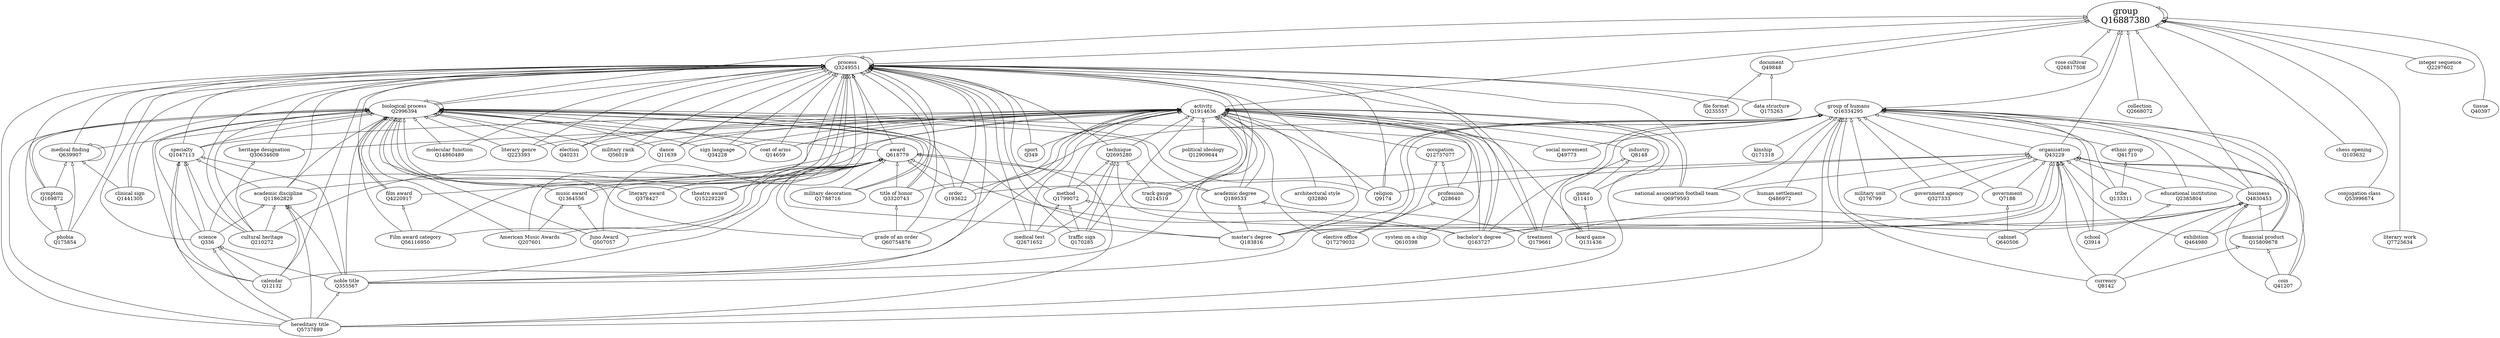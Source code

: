 strict digraph {
	graph [nodesep=0.15,
		rankdir=BT,
		ranksep=1
	];
	"group
Q16887380"	[fontsize=24];
	"group
Q16887380" -> "group
Q16887380"	[arrowhead=o,
		color="#111111"];
	"biological process
Q2996394"	[color="#111111"];
	"biological process
Q2996394" -> "group
Q16887380"	[arrowhead=o,
		color="#111111"];
	"biological process
Q2996394" -> "biological process
Q2996394"	[arrowhead=o,
		color="#111111"];
	"process
Q3249551"	[color="#111111"];
	"biological process
Q2996394" -> "process
Q3249551"	[arrowhead=o,
		color="#111111"];
	"process
Q3249551" -> "group
Q16887380"	[arrowhead=o,
		color="#111111"];
	"process
Q3249551" -> "process
Q3249551"	[arrowhead=o,
		color="#111111"];
	"molecular function
Q14860489"	[color="#111111"];
	"molecular function
Q14860489" -> "biological process
Q2996394"	[arrowhead=o,
		color="#111111"];
	"molecular function
Q14860489" -> "process
Q3249551"	[arrowhead=o,
		color="#111111"];
	"award
Q618779" -> "biological process
Q2996394"	[arrowhead=o,
		color="#111111"];
	"award
Q618779" -> "process
Q3249551"	[arrowhead=o,
		color="#111111"];
	"grade of an order
Q60754876" -> "biological process
Q2996394"	[arrowhead=o,
		color="#111111"];
	"grade of an order
Q60754876" -> "process
Q3249551"	[arrowhead=o,
		color="#111111"];
	"grade of an order
Q60754876" -> "award
Q618779"	[arrowhead=o,
		color="#111111"];
	"grade of an order
Q60754876" -> "title of honor
Q3320743"	[arrowhead=o,
		color="#111111"];
	"activity
Q1914636"	[color="#111111"];
	"grade of an order
Q60754876" -> "activity
Q1914636"	[arrowhead=o,
		color="#111111"];
	"title of honor
Q3320743" -> "biological process
Q2996394"	[arrowhead=o,
		color="#111111"];
	"title of honor
Q3320743" -> "process
Q3249551"	[arrowhead=o,
		color="#111111"];
	"title of honor
Q3320743" -> "award
Q618779"	[arrowhead=o,
		color="#111111"];
	"title of honor
Q3320743" -> "activity
Q1914636"	[arrowhead=o,
		color="#111111"];
	"activity
Q1914636" -> "group
Q16887380"	[arrowhead=o,
		color="#111111"];
	"academic discipline
Q11862829"	[color="#111111"];
	"academic discipline
Q11862829" -> "biological process
Q2996394"	[arrowhead=o,
		color="#111111"];
	"academic discipline
Q11862829" -> "process
Q3249551"	[arrowhead=o,
		color="#111111"];
	"academic discipline
Q11862829" -> "activity
Q1914636"	[arrowhead=o,
		color="#111111"];
	"specialty
Q1047113"	[color="#111111"];
	"academic discipline
Q11862829" -> "specialty
Q1047113"	[arrowhead=o,
		color="#111111"];
	"specialty
Q1047113" -> "biological process
Q2996394"	[arrowhead=o,
		color="#111111"];
	"specialty
Q1047113" -> "process
Q3249551"	[arrowhead=o,
		color="#111111"];
	"specialty
Q1047113" -> "activity
Q1914636"	[arrowhead=o,
		color="#111111"];
	"occupation
Q12737077"	[color="#111111"];
	"occupation
Q12737077" -> "activity
Q1914636"	[arrowhead=o,
		color="#111111"];
	"academic degree
Q189533" -> "biological process
Q2996394"	[arrowhead=o,
		color="#111111"];
	"academic degree
Q189533" -> "process
Q3249551"	[arrowhead=o,
		color="#111111"];
	"academic degree
Q189533" -> "award
Q618779"	[arrowhead=o,
		color="#111111"];
	"academic degree
Q189533" -> "activity
Q1914636"	[arrowhead=o,
		color="#111111"];
	"ethnic group
Q41710"	[color="#111111"];
	"group of humans
Q16334295"	[color="#111111"];
	"ethnic group
Q41710" -> "group of humans
Q16334295"	[arrowhead=o,
		color="#111111"];
	"group of humans
Q16334295" -> "group
Q16887380"	[arrowhead=o,
		color="#111111"];
	"profession
Q28640"	[color="#111111"];
	"profession
Q28640" -> "activity
Q1914636"	[arrowhead=o,
		color="#111111"];
	"profession
Q28640" -> "occupation
Q12737077"	[arrowhead=o,
		color="#111111"];
	"heritage designation
Q30634609" -> "process
Q3249551"	[arrowhead=o,
		color="#111111"];
	"heritage designation
Q30634609" -> "activity
Q1914636"	[arrowhead=o,
		color="#111111"];
	"rose cultivar
Q26817508"	[color="#111111"];
	"rose cultivar
Q26817508" -> "group
Q16887380"	[arrowhead=o,
		color="#111111",
		minlen=1];
	"organization
Q43229"	[color="#111111"];
	"organization
Q43229" -> "group
Q16887380"	[arrowhead=o,
		color="#111111"];
	"organization
Q43229" -> "group of humans
Q16334295"	[arrowhead=o,
		color="#111111"];
	"collection
Q2668072"	[color="#111111"];
	"collection
Q2668072" -> "group
Q16887380"	[arrowhead=o,
		color="#111111",
		minlen=2];
	"traffic sign
Q170285" -> "process
Q3249551"	[arrowhead=o,
		color="#111111"];
	"traffic sign
Q170285" -> "activity
Q1914636"	[arrowhead=o,
		color="#111111"];
	"method
Q1799072"	[color="#111111"];
	"traffic sign
Q170285" -> "method
Q1799072"	[arrowhead=o,
		color="#111111"];
	"technique
Q2695280"	[color="#111111"];
	"traffic sign
Q170285" -> "technique
Q2695280"	[arrowhead=o,
		color="#111111"];
	"method
Q1799072" -> "process
Q3249551"	[arrowhead=o,
		color="#111111"];
	"method
Q1799072" -> "activity
Q1914636"	[arrowhead=o,
		color="#111111"];
	"method
Q1799072" -> "technique
Q2695280"	[arrowhead=o,
		color="#111111"];
	"technique
Q2695280" -> "process
Q3249551"	[arrowhead=o,
		color="#111111"];
	"technique
Q2695280" -> "activity
Q1914636"	[arrowhead=o,
		color="#111111"];
	"cultural heritage
Q210272" -> "biological process
Q2996394"	[arrowhead=o,
		color="#111111"];
	"cultural heritage
Q210272" -> "process
Q3249551"	[arrowhead=o,
		color="#111111"];
	"cultural heritage
Q210272" -> "activity
Q1914636"	[arrowhead=o,
		color="#111111"];
	"cultural heritage
Q210272" -> "academic discipline
Q11862829"	[arrowhead=o,
		color="#111111"];
	"cultural heritage
Q210272" -> "specialty
Q1047113"	[arrowhead=o,
		color="#111111"];
	"cultural heritage
Q210272" -> "heritage designation
Q30634609"	[arrowhead=o,
		color="#111111"];
	"currency
Q8142" -> "group of humans
Q16334295"	[arrowhead=o,
		color="#111111"];
	"currency
Q8142" -> "organization
Q43229"	[arrowhead=o,
		color="#111111"];
	"currency
Q8142" -> "financial product
Q15809678"	[arrowhead=o,
		color="#111111"];
	"currency
Q8142" -> "business
Q4830453"	[arrowhead=o,
		color="#111111"];
	"financial product
Q15809678" -> "group of humans
Q16334295"	[arrowhead=o,
		color="#111111"];
	"financial product
Q15809678" -> "organization
Q43229"	[arrowhead=o,
		color="#111111"];
	"financial product
Q15809678" -> "business
Q4830453"	[arrowhead=o,
		color="#111111"];
	"business
Q4830453" -> "group
Q16887380"	[arrowhead=o,
		color="#111111"];
	"business
Q4830453" -> "group of humans
Q16334295"	[arrowhead=o,
		color="#111111"];
	"business
Q4830453" -> "organization
Q43229"	[arrowhead=o,
		color="#111111"];
	"political ideology
Q12909644" -> "activity
Q1914636"	[arrowhead=o,
		color="#111111",
		minlen=1];
	"noble title
Q355567" -> "biological process
Q2996394"	[arrowhead=o,
		color="#111111"];
	"noble title
Q355567" -> "process
Q3249551"	[arrowhead=o,
		color="#111111"];
	"noble title
Q355567" -> "award
Q618779"	[arrowhead=o,
		color="#111111"];
	"noble title
Q355567" -> "activity
Q1914636"	[arrowhead=o,
		color="#111111"];
	"noble title
Q355567" -> "academic discipline
Q11862829"	[arrowhead=o,
		color="#111111"];
	"noble title
Q355567" -> "specialty
Q1047113"	[arrowhead=o,
		color="#111111"];
	"noble title
Q355567" -> "group of humans
Q16334295"	[arrowhead=o,
		color="#111111"];
	"science
Q336"	[color="#111111"];
	"noble title
Q355567" -> "science
Q336"	[arrowhead=o,
		color="#111111"];
	"science
Q336" -> "biological process
Q2996394"	[arrowhead=o,
		color="#111111"];
	"science
Q336" -> "process
Q3249551"	[arrowhead=o,
		color="#111111"];
	"science
Q336" -> "activity
Q1914636"	[arrowhead=o,
		color="#111111"];
	"science
Q336" -> "academic discipline
Q11862829"	[arrowhead=o,
		color="#111111"];
	"science
Q336" -> "specialty
Q1047113"	[arrowhead=o,
		color="#111111"];
	"literary genre
Q223393" -> "biological process
Q2996394"	[arrowhead=o,
		color="#111111"];
	"literary genre
Q223393" -> "process
Q3249551"	[arrowhead=o,
		color="#111111"];
	"literary genre
Q223393" -> "activity
Q1914636"	[arrowhead=o,
		color="#111111"];
	"national association football team
Q6979593"	[color="#111111"];
	"national association football team
Q6979593" -> "process
Q3249551"	[arrowhead=o,
		color="#111111"];
	"national association football team
Q6979593" -> "activity
Q1914636"	[arrowhead=o,
		color="#111111"];
	"national association football team
Q6979593" -> "group of humans
Q16334295"	[arrowhead=o,
		color="#111111"];
	"national association football team
Q6979593" -> "organization
Q43229"	[arrowhead=o,
		color="#111111"];
	"kinship
Q171318"	[color="#111111"];
	"kinship
Q171318" -> "group of humans
Q16334295"	[arrowhead=o,
		color="#111111",
		minlen=1];
	"bachelor's degree
Q163727" -> "biological process
Q2996394"	[arrowhead=o,
		color="#111111"];
	"bachelor's degree
Q163727" -> "process
Q3249551"	[arrowhead=o,
		color="#111111"];
	"bachelor's degree
Q163727" -> "award
Q618779"	[arrowhead=o,
		color="#111111"];
	"bachelor's degree
Q163727" -> "activity
Q1914636"	[arrowhead=o,
		color="#111111"];
	"bachelor's degree
Q163727" -> "academic degree
Q189533"	[arrowhead=o,
		color="#111111"];
	"bachelor's degree
Q163727" -> "group of humans
Q16334295"	[arrowhead=o,
		color="#111111"];
	"bachelor's degree
Q163727" -> "organization
Q43229"	[arrowhead=o,
		color="#111111"];
	"bachelor's degree
Q163727" -> "business
Q4830453"	[arrowhead=o,
		color="#111111"];
	"election
Q40231" -> "biological process
Q2996394"	[arrowhead=o,
		color="#111111"];
	"election
Q40231" -> "process
Q3249551"	[arrowhead=o,
		color="#111111"];
	"election
Q40231" -> "activity
Q1914636"	[arrowhead=o,
		color="#111111"];
	"hereditary title
Q5737899" -> "biological process
Q2996394"	[arrowhead=o,
		color="#111111"];
	"hereditary title
Q5737899" -> "process
Q3249551"	[arrowhead=o,
		color="#111111"];
	"hereditary title
Q5737899" -> "award
Q618779"	[arrowhead=o,
		color="#111111"];
	"hereditary title
Q5737899" -> "activity
Q1914636"	[arrowhead=o,
		color="#111111"];
	"hereditary title
Q5737899" -> "academic discipline
Q11862829"	[arrowhead=o,
		color="#111111"];
	"hereditary title
Q5737899" -> "specialty
Q1047113"	[arrowhead=o,
		color="#111111"];
	"hereditary title
Q5737899" -> "group of humans
Q16334295"	[arrowhead=o,
		color="#111111"];
	"hereditary title
Q5737899" -> "noble title
Q355567"	[arrowhead=o,
		color="#111111"];
	"hereditary title
Q5737899" -> "science
Q336"	[arrowhead=o,
		color="#111111"];
	"file format
Q235557" -> "process
Q3249551"	[arrowhead=o,
		color="#111111"];
	"document
Q49848"	[color="#111111"];
	"file format
Q235557" -> "document
Q49848"	[arrowhead=o,
		color="#111111"];
	"document
Q49848" -> "group
Q16887380"	[arrowhead=o,
		color="#111111"];
	"symptom
Q169872" -> "biological process
Q2996394"	[arrowhead=o,
		color="#111111"];
	"symptom
Q169872" -> "process
Q3249551"	[arrowhead=o,
		color="#111111"];
	"medical finding
Q639907"	[color="#111111"];
	"symptom
Q169872" -> "medical finding
Q639907"	[arrowhead=o,
		color="#111111"];
	"medical finding
Q639907" -> "biological process
Q2996394"	[arrowhead=o,
		color="#111111"];
	"medical finding
Q639907" -> "process
Q3249551"	[arrowhead=o,
		color="#111111"];
	"medical finding
Q639907" -> "medical finding
Q639907"	[arrowhead=o,
		color="#111111"];
	"military unit
Q176799"	[color="#111111"];
	"military unit
Q176799" -> "group of humans
Q16334295"	[arrowhead=o,
		color="#111111"];
	"military unit
Q176799" -> "organization
Q43229"	[arrowhead=o,
		color="#111111"];
	"chess opening
Q103632"	[color="#111111"];
	"chess opening
Q103632" -> "group
Q16887380"	[arrowhead=o,
		color="#111111",
		minlen=3];
	"calendar
Q12132"	[color="#111111"];
	"calendar
Q12132" -> "biological process
Q2996394"	[arrowhead=o,
		color="#111111"];
	"calendar
Q12132" -> "process
Q3249551"	[arrowhead=o,
		color="#111111"];
	"calendar
Q12132" -> "activity
Q1914636"	[arrowhead=o,
		color="#111111"];
	"calendar
Q12132" -> "academic discipline
Q11862829"	[arrowhead=o,
		color="#111111"];
	"calendar
Q12132" -> "specialty
Q1047113"	[arrowhead=o,
		color="#111111"];
	"calendar
Q12132" -> "science
Q336"	[arrowhead=o,
		color="#111111"];
	"master's degree
Q183816" -> "biological process
Q2996394"	[arrowhead=o,
		color="#111111"];
	"master's degree
Q183816" -> "process
Q3249551"	[arrowhead=o,
		color="#111111"];
	"master's degree
Q183816" -> "award
Q618779"	[arrowhead=o,
		color="#111111"];
	"master's degree
Q183816" -> "activity
Q1914636"	[arrowhead=o,
		color="#111111"];
	"master's degree
Q183816" -> "academic degree
Q189533"	[arrowhead=o,
		color="#111111"];
	"master's degree
Q183816" -> "group of humans
Q16334295"	[arrowhead=o,
		color="#111111"];
	"master's degree
Q183816" -> "organization
Q43229"	[arrowhead=o,
		color="#111111"];
	"master's degree
Q183816" -> "business
Q4830453"	[arrowhead=o,
		color="#111111"];
	"sport
Q349"	[color="#111111"];
	"sport
Q349" -> "process
Q3249551"	[arrowhead=o,
		color="#111111"];
	"sport
Q349" -> "activity
Q1914636"	[arrowhead=o,
		color="#111111"];
	"clinical sign
Q1441305" -> "biological process
Q2996394"	[arrowhead=o,
		color="#111111"];
	"clinical sign
Q1441305" -> "process
Q3249551"	[arrowhead=o,
		color="#111111"];
	"clinical sign
Q1441305" -> "medical finding
Q639907"	[arrowhead=o,
		color="#111111"];
	"elective office
Q17279032" -> "activity
Q1914636"	[arrowhead=o,
		color="#111111"];
	"elective office
Q17279032" -> "occupation
Q12737077"	[arrowhead=o,
		color="#111111"];
	"elective office
Q17279032" -> "profession
Q28640"	[arrowhead=o,
		color="#111111"];
	"phobia
Q175854" -> "biological process
Q2996394"	[arrowhead=o,
		color="#111111"];
	"phobia
Q175854" -> "process
Q3249551"	[arrowhead=o,
		color="#111111"];
	"phobia
Q175854" -> "symptom
Q169872"	[arrowhead=o,
		color="#111111"];
	"phobia
Q175854" -> "medical finding
Q639907"	[arrowhead=o,
		color="#111111"];
	"military rank
Q56019" -> "biological process
Q2996394"	[arrowhead=o,
		color="#111111"];
	"military rank
Q56019" -> "process
Q3249551"	[arrowhead=o,
		color="#111111"];
	"military rank
Q56019" -> "activity
Q1914636"	[arrowhead=o,
		color="#111111"];
	"film award
Q4220917" -> "biological process
Q2996394"	[arrowhead=o,
		color="#111111"];
	"film award
Q4220917" -> "process
Q3249551"	[arrowhead=o,
		color="#111111"];
	"film award
Q4220917" -> "award
Q618779"	[arrowhead=o,
		color="#111111"];
	"medical test
Q2671652"	[color="#111111"];
	"medical test
Q2671652" -> "process
Q3249551"	[arrowhead=o,
		color="#111111"];
	"medical test
Q2671652" -> "activity
Q1914636"	[arrowhead=o,
		color="#111111"];
	"medical test
Q2671652" -> "method
Q1799072"	[arrowhead=o,
		color="#111111"];
	"medical test
Q2671652" -> "technique
Q2695280"	[arrowhead=o,
		color="#111111"];
	"track gauge
Q214519" -> "process
Q3249551"	[arrowhead=o,
		color="#111111"];
	"track gauge
Q214519" -> "activity
Q1914636"	[arrowhead=o,
		color="#111111"];
	"track gauge
Q214519" -> "technique
Q2695280"	[arrowhead=o,
		color="#111111"];
	"educational institution
Q2385804"	[color="#111111"];
	"educational institution
Q2385804" -> "group of humans
Q16334295"	[arrowhead=o,
		color="#111111"];
	"educational institution
Q2385804" -> "organization
Q43229"	[arrowhead=o,
		color="#111111"];
	"literary award
Q378427" -> "biological process
Q2996394"	[arrowhead=o,
		color="#111111"];
	"literary award
Q378427" -> "process
Q3249551"	[arrowhead=o,
		color="#111111"];
	"literary award
Q378427" -> "award
Q618779"	[arrowhead=o,
		color="#111111"];
	"theatre award
Q15229229" -> "biological process
Q2996394"	[arrowhead=o,
		color="#111111"];
	"theatre award
Q15229229" -> "process
Q3249551"	[arrowhead=o,
		color="#111111"];
	"theatre award
Q15229229" -> "award
Q618779"	[arrowhead=o,
		color="#111111"];
	"conjugation class
Q53996674" -> "group
Q16887380"	[arrowhead=o,
		color="#111111",
		minlen=4];
	"religion
Q9174" -> "biological process
Q2996394"	[arrowhead=o,
		color="#111111"];
	"religion
Q9174" -> "process
Q3249551"	[arrowhead=o,
		color="#111111"];
	"religion
Q9174" -> "activity
Q1914636"	[arrowhead=o,
		color="#111111"];
	"religion
Q9174" -> "group of humans
Q16334295"	[arrowhead=o,
		color="#111111"];
	"religion
Q9174" -> "organization
Q43229"	[arrowhead=o,
		color="#111111"];
	"human settlement
Q486972"	[color="#111111"];
	"human settlement
Q486972" -> "group of humans
Q16334295"	[arrowhead=o,
		color="#111111",
		minlen=2];
	"architectural style
Q32880"	[color="#111111"];
	"architectural style
Q32880" -> "activity
Q1914636"	[arrowhead=o,
		color="#111111",
		minlen=2];
	"literary work
Q7725634"	[color="#111111"];
	"literary work
Q7725634" -> "group
Q16887380"	[arrowhead=o,
		color="#111111",
		minlen=5];
	"government
Q7188"	[color="#111111"];
	"government
Q7188" -> "group of humans
Q16334295"	[arrowhead=o,
		color="#111111"];
	"government
Q7188" -> "organization
Q43229"	[arrowhead=o,
		color="#111111"];
	"Juno Award
Q507057" -> "biological process
Q2996394"	[arrowhead=o,
		color="#111111"];
	"Juno Award
Q507057" -> "process
Q3249551"	[arrowhead=o,
		color="#111111"];
	"Juno Award
Q507057" -> "award
Q618779"	[arrowhead=o,
		color="#111111"];
	"Juno Award
Q507057" -> "music award
Q1364556"	[arrowhead=o,
		color="#111111"];
	"music award
Q1364556" -> "biological process
Q2996394"	[arrowhead=o,
		color="#111111"];
	"music award
Q1364556" -> "process
Q3249551"	[arrowhead=o,
		color="#111111"];
	"music award
Q1364556" -> "award
Q618779"	[arrowhead=o,
		color="#111111"];
	"exhibition
Q464980" -> "group of humans
Q16334295"	[arrowhead=o,
		color="#111111"];
	"exhibition
Q464980" -> "organization
Q43229"	[arrowhead=o,
		color="#111111"];
	"exhibition
Q464980" -> "business
Q4830453"	[arrowhead=o,
		color="#111111"];
	"coin
Q41207" -> "group of humans
Q16334295"	[arrowhead=o,
		color="#111111"];
	"coin
Q41207" -> "organization
Q43229"	[arrowhead=o,
		color="#111111"];
	"coin
Q41207" -> "financial product
Q15809678"	[arrowhead=o,
		color="#111111"];
	"coin
Q41207" -> "business
Q4830453"	[arrowhead=o,
		color="#111111"];
	"treatment
Q179661" -> "process
Q3249551"	[arrowhead=o,
		color="#111111"];
	"treatment
Q179661" -> "activity
Q1914636"	[arrowhead=o,
		color="#111111"];
	"treatment
Q179661" -> "group of humans
Q16334295"	[arrowhead=o,
		color="#111111"];
	"treatment
Q179661" -> "organization
Q43229"	[arrowhead=o,
		color="#111111"];
	"treatment
Q179661" -> "method
Q1799072"	[arrowhead=o,
		color="#111111"];
	"treatment
Q179661" -> "technique
Q2695280"	[arrowhead=o,
		color="#111111"];
	"treatment
Q179661" -> "business
Q4830453"	[arrowhead=o,
		color="#111111"];
	"system on a chip
Q610398"	[color="#111111"];
	"system on a chip
Q610398" -> "activity
Q1914636"	[arrowhead=o,
		color="#111111",
		minlen=3];
	"industry
Q8148"	[color="#111111"];
	"industry
Q8148" -> "activity
Q1914636"	[arrowhead=o,
		color="#111111"];
	"tribe
Q133311"	[color="#111111"];
	"tribe
Q133311" -> "ethnic group
Q41710"	[arrowhead=o,
		color="#111111"];
	"tribe
Q133311" -> "group of humans
Q16334295"	[arrowhead=o,
		color="#111111"];
	"tribe
Q133311" -> "organization
Q43229"	[arrowhead=o,
		color="#111111"];
	"military decoration
Q1788716" -> "biological process
Q2996394"	[arrowhead=o,
		color="#111111"];
	"military decoration
Q1788716" -> "process
Q3249551"	[arrowhead=o,
		color="#111111"];
	"military decoration
Q1788716" -> "award
Q618779"	[arrowhead=o,
		color="#111111"];
	"Film award category
Q56116950" -> "biological process
Q2996394"	[arrowhead=o,
		color="#111111"];
	"Film award category
Q56116950" -> "process
Q3249551"	[arrowhead=o,
		color="#111111"];
	"Film award category
Q56116950" -> "award
Q618779"	[arrowhead=o,
		color="#111111"];
	"Film award category
Q56116950" -> "film award
Q4220917"	[arrowhead=o,
		color="#111111"];
	"cabinet
Q640506" -> "group of humans
Q16334295"	[arrowhead=o,
		color="#111111"];
	"cabinet
Q640506" -> "organization
Q43229"	[arrowhead=o,
		color="#111111"];
	"cabinet
Q640506" -> "government
Q7188"	[arrowhead=o,
		color="#111111"];
	"dance
Q11639"	[color="#111111"];
	"dance
Q11639" -> "biological process
Q2996394"	[arrowhead=o,
		color="#111111"];
	"dance
Q11639" -> "process
Q3249551"	[arrowhead=o,
		color="#111111"];
	"dance
Q11639" -> "activity
Q1914636"	[arrowhead=o,
		color="#111111"];
	"game
Q11410"	[color="#111111"];
	"game
Q11410" -> "activity
Q1914636"	[arrowhead=o,
		color="#111111"];
	"game
Q11410" -> "industry
Q8148"	[arrowhead=o,
		color="#111111"];
	"sign language
Q34228" -> "biological process
Q2996394"	[arrowhead=o,
		color="#111111"];
	"sign language
Q34228" -> "process
Q3249551"	[arrowhead=o,
		color="#111111"];
	"sign language
Q34228" -> "activity
Q1914636"	[arrowhead=o,
		color="#111111"];
	"integer sequence
Q2297602"	[color="#111111"];
	"integer sequence
Q2297602" -> "group
Q16887380"	[arrowhead=o,
		color="#111111",
		minlen=1];
	"American Music Awards
Q207601" -> "biological process
Q2996394"	[arrowhead=o,
		color="#111111"];
	"American Music Awards
Q207601" -> "process
Q3249551"	[arrowhead=o,
		color="#111111"];
	"American Music Awards
Q207601" -> "award
Q618779"	[arrowhead=o,
		color="#111111"];
	"American Music Awards
Q207601" -> "music award
Q1364556"	[arrowhead=o,
		color="#111111"];
	"school
Q3914"	[color="#111111"];
	"school
Q3914" -> "group of humans
Q16334295"	[arrowhead=o,
		color="#111111"];
	"school
Q3914" -> "organization
Q43229"	[arrowhead=o,
		color="#111111"];
	"school
Q3914" -> "educational institution
Q2385804"	[arrowhead=o,
		color="#111111"];
	"board game
Q131436"	[color="#111111"];
	"board game
Q131436" -> "activity
Q1914636"	[arrowhead=o,
		color="#111111"];
	"board game
Q131436" -> "industry
Q8148"	[arrowhead=o,
		color="#111111"];
	"board game
Q131436" -> "game
Q11410"	[arrowhead=o,
		color="#111111"];
	"social movement
Q49773"	[color="#111111"];
	"social movement
Q49773" -> "activity
Q1914636"	[arrowhead=o,
		color="#111111"];
	"social movement
Q49773" -> "group of humans
Q16334295"	[arrowhead=o,
		color="#111111"];
	"coat of arms
Q14659" -> "biological process
Q2996394"	[arrowhead=o,
		color="#111111"];
	"coat of arms
Q14659" -> "process
Q3249551"	[arrowhead=o,
		color="#111111"];
	"coat of arms
Q14659" -> "activity
Q1914636"	[arrowhead=o,
		color="#111111"];
	"tissue
Q40397" -> "group
Q16887380"	[arrowhead=o,
		color="#111111",
		minlen=2];
	"data structure
Q175263" -> "process
Q3249551"	[arrowhead=o,
		color="#111111"];
	"data structure
Q175263" -> "document
Q49848"	[arrowhead=o,
		color="#111111"];
	"order
Q193622" -> "biological process
Q2996394"	[arrowhead=o,
		color="#111111"];
	"order
Q193622" -> "process
Q3249551"	[arrowhead=o,
		color="#111111"];
	"order
Q193622" -> "award
Q618779"	[arrowhead=o,
		color="#111111"];
	"order
Q193622" -> "group of humans
Q16334295"	[arrowhead=o,
		color="#111111"];
	"order
Q193622" -> "organization
Q43229"	[arrowhead=o,
		color="#111111"];
	"government agency
Q327333" -> "group of humans
Q16334295"	[arrowhead=o,
		color="#111111"];
	"government agency
Q327333" -> "organization
Q43229"	[arrowhead=o,
		color="#111111"];
}
